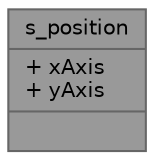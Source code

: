 digraph "s_position"
{
 // INTERACTIVE_SVG=YES
 // LATEX_PDF_SIZE
  bgcolor="transparent";
  edge [fontname=Helvetica,fontsize=10,labelfontname=Helvetica,labelfontsize=10];
  node [fontname=Helvetica,fontsize=10,shape=box,height=0.2,width=0.4];
  Node1 [shape=record,label="{s_position\n|+ xAxis\l+ yAxis\l|}",height=0.2,width=0.4,color="gray40", fillcolor="grey60", style="filled", fontcolor="black",tooltip=" "];
}
